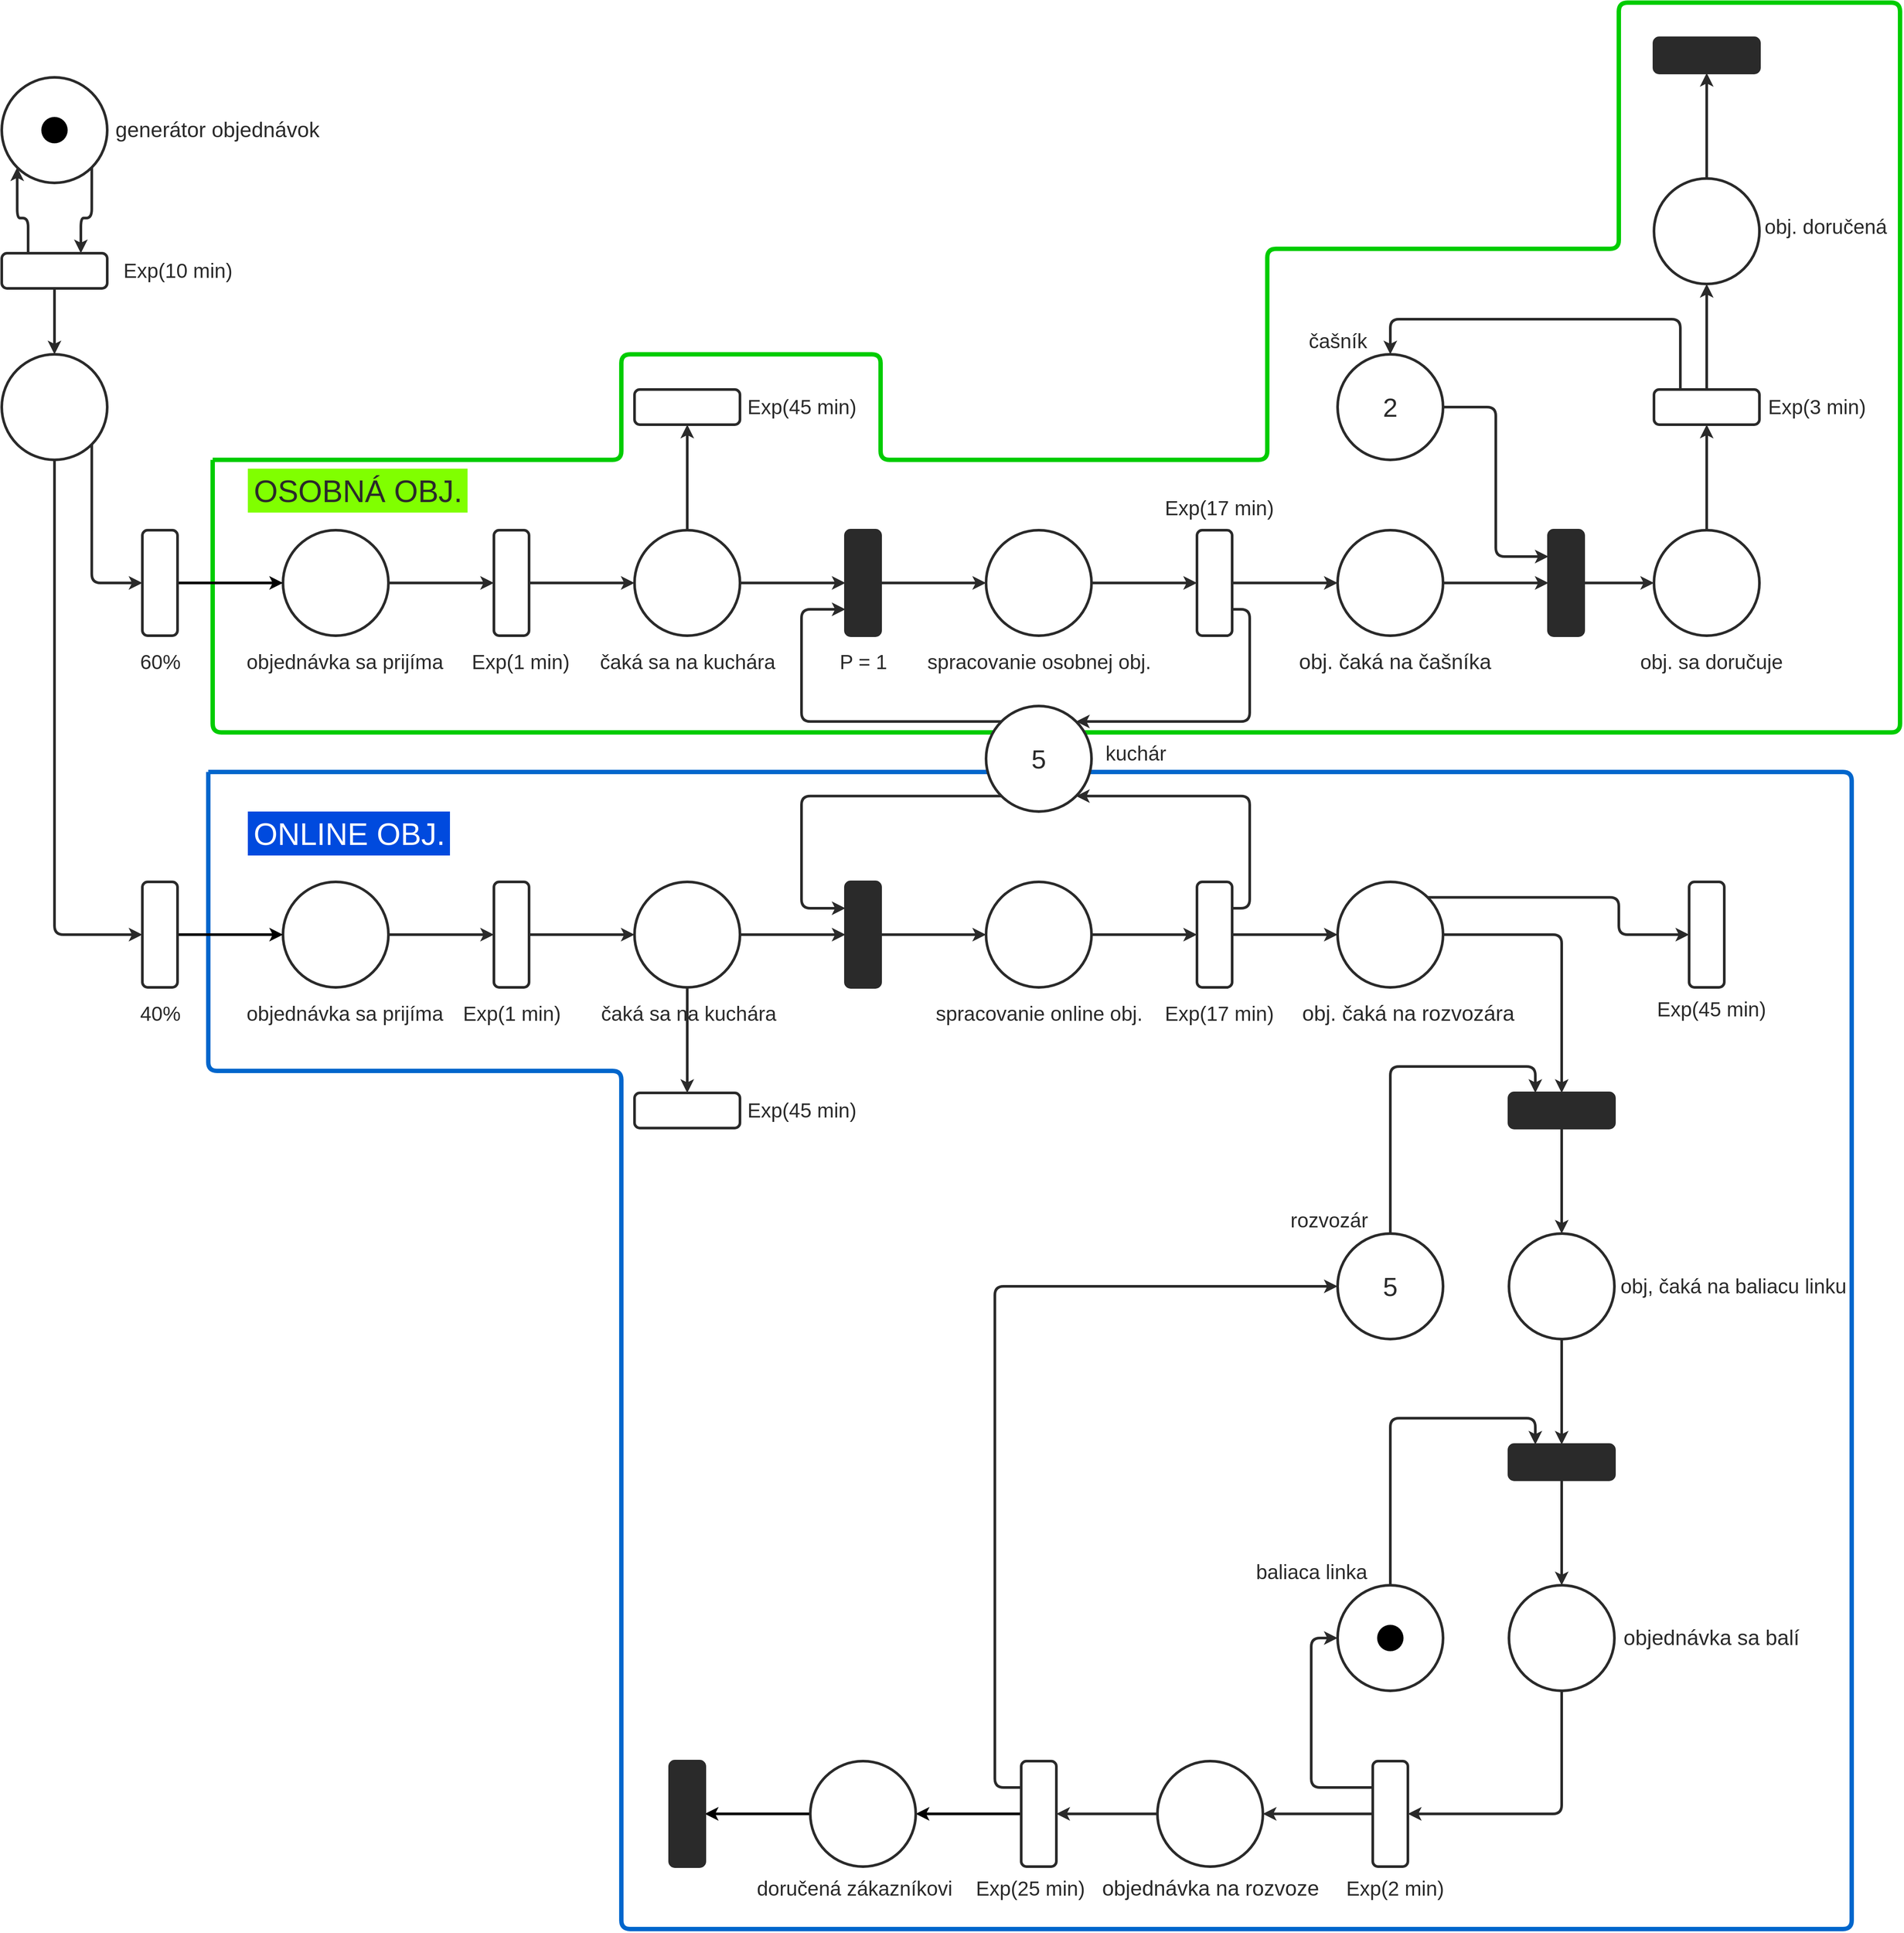 <mxfile>
    <diagram id="is8ErGrhwBEIRt3GKiYw" name="Page-1">
        <mxGraphModel dx="1971" dy="3294" grid="1" gridSize="10" guides="1" tooltips="1" connect="1" arrows="1" fold="1" page="1" pageScale="1" pageWidth="2336" pageHeight="1654" background="#FFFFFF" math="0" shadow="0">
            <root>
                <mxCell id="0"/>
                <mxCell id="1" parent="0"/>
                <mxCell id="49" value="" style="endArrow=none;html=1;strokeColor=#0066CC;strokeWidth=5;" parent="1" edge="1">
                    <mxGeometry width="50" height="50" relative="1" as="geometry">
                        <mxPoint x="395" y="355" as="sourcePoint"/>
                        <mxPoint x="395" y="355" as="targetPoint"/>
                        <Array as="points">
                            <mxPoint x="2265" y="355"/>
                            <mxPoint x="2265" y="1671"/>
                            <mxPoint x="865" y="1671"/>
                            <mxPoint x="865" y="695"/>
                            <mxPoint x="395" y="695"/>
                        </Array>
                    </mxGeometry>
                </mxCell>
                <mxCell id="51" value="" style="endArrow=none;html=1;strokeColor=#00CC00;strokeWidth=5;" parent="1" edge="1">
                    <mxGeometry width="50" height="50" relative="1" as="geometry">
                        <mxPoint x="400" as="sourcePoint"/>
                        <mxPoint x="400" as="targetPoint"/>
                        <Array as="points">
                            <mxPoint x="865"/>
                            <mxPoint x="865" y="-120"/>
                            <mxPoint x="1160" y="-120"/>
                            <mxPoint x="1160"/>
                            <mxPoint x="1600"/>
                            <mxPoint x="1600" y="-240"/>
                            <mxPoint x="2000" y="-240"/>
                            <mxPoint x="2000" y="-520"/>
                            <mxPoint x="2320" y="-520"/>
                            <mxPoint x="2320" y="310"/>
                            <mxPoint x="400" y="310"/>
                        </Array>
                    </mxGeometry>
                </mxCell>
                <mxCell id="hj5JhKyr4QM8qV0HhzXi-8" value="" style="edgeStyle=orthogonalEdgeStyle;rounded=1;orthogonalLoop=1;jettySize=auto;exitX=1;exitY=0.5;exitDx=0;exitDy=0;entryX=0;entryY=0.5;entryDx=0;entryDy=0;labelBackgroundColor=none;fontColor=#2A2A2A;strokeColor=#2A2A2A;strokeWidth=3;html=1;" parent="1" source="hj5JhKyr4QM8qV0HhzXi-2" target="hj5JhKyr4QM8qV0HhzXi-5" edge="1">
                    <mxGeometry relative="1" as="geometry"/>
                </mxCell>
                <mxCell id="hj5JhKyr4QM8qV0HhzXi-2" value="" style="ellipse;aspect=fixed;rounded=1;labelBackgroundColor=none;fontColor=#2A2A2A;strokeColor=#2A2A2A;strokeWidth=3;whiteSpace=wrap;html=1;fillColor=none;perimeterSpacing=0;shadow=0;sketch=0;" parent="1" vertex="1">
                    <mxGeometry x="480" y="80" width="120" height="120" as="geometry"/>
                </mxCell>
                <mxCell id="60" style="edgeStyle=none;html=1;entryX=0;entryY=0.5;entryDx=0;entryDy=0;strokeColor=#000000;strokeWidth=3;" parent="1" source="hj5JhKyr4QM8qV0HhzXi-3" target="hj5JhKyr4QM8qV0HhzXi-2" edge="1">
                    <mxGeometry relative="1" as="geometry"/>
                </mxCell>
                <mxCell id="hj5JhKyr4QM8qV0HhzXi-3" value="" style="rounded=1;labelBackgroundColor=none;fontColor=#2A2A2A;strokeColor=#2A2A2A;strokeWidth=3;whiteSpace=wrap;html=1;fillColor=none;perimeterSpacing=0;shadow=0;sketch=0;rotation=0;" parent="1" vertex="1">
                    <mxGeometry x="320" y="80" width="40" height="120" as="geometry"/>
                </mxCell>
                <mxCell id="hj5JhKyr4QM8qV0HhzXi-13" value="" style="edgeStyle=orthogonalEdgeStyle;rounded=1;orthogonalLoop=1;jettySize=auto;exitX=1;exitY=0.5;exitDx=0;exitDy=0;entryX=0;entryY=0.5;entryDx=0;entryDy=0;labelBackgroundColor=none;fontColor=#2A2A2A;strokeColor=#2A2A2A;strokeWidth=3;html=1;" parent="1" source="hj5JhKyr4QM8qV0HhzXi-4" target="hj5JhKyr4QM8qV0HhzXi-6" edge="1">
                    <mxGeometry relative="1" as="geometry"/>
                </mxCell>
                <mxCell id="90" style="edgeStyle=orthogonalEdgeStyle;rounded=1;html=1;exitX=0.5;exitY=0;exitDx=0;exitDy=0;entryX=1;entryY=0.5;entryDx=0;entryDy=0;strokeColor=#2A2A2A;strokeWidth=3;" parent="1" source="hj5JhKyr4QM8qV0HhzXi-4" target="84" edge="1">
                    <mxGeometry relative="1" as="geometry"/>
                </mxCell>
                <mxCell id="hj5JhKyr4QM8qV0HhzXi-4" value="" style="ellipse;aspect=fixed;rounded=1;labelBackgroundColor=none;fontColor=#2A2A2A;strokeColor=#2A2A2A;strokeWidth=3;whiteSpace=wrap;html=1;fillColor=none;perimeterSpacing=0;shadow=0;sketch=0;" parent="1" vertex="1">
                    <mxGeometry x="880" y="80" width="120" height="120" as="geometry"/>
                </mxCell>
                <mxCell id="hj5JhKyr4QM8qV0HhzXi-12" value="" style="edgeStyle=orthogonalEdgeStyle;rounded=1;orthogonalLoop=1;jettySize=auto;exitX=1;exitY=0.5;exitDx=0;exitDy=0;entryX=0;entryY=0.5;entryDx=0;entryDy=0;labelBackgroundColor=none;fontColor=#2A2A2A;strokeColor=#2A2A2A;strokeWidth=3;html=1;" parent="1" source="hj5JhKyr4QM8qV0HhzXi-5" target="hj5JhKyr4QM8qV0HhzXi-4" edge="1">
                    <mxGeometry relative="1" as="geometry"/>
                </mxCell>
                <mxCell id="hj5JhKyr4QM8qV0HhzXi-5" value="" style="rounded=1;labelBackgroundColor=none;fontColor=#2A2A2A;strokeColor=#2A2A2A;strokeWidth=3;whiteSpace=wrap;html=1;fillColor=none;perimeterSpacing=0;shadow=0;sketch=0;" parent="1" vertex="1">
                    <mxGeometry x="720" y="80" width="40" height="120" as="geometry"/>
                </mxCell>
                <mxCell id="hj5JhKyr4QM8qV0HhzXi-19" value="" style="edgeStyle=orthogonalEdgeStyle;rounded=1;orthogonalLoop=1;jettySize=auto;exitX=1;exitY=0.5;exitDx=0;exitDy=0;entryX=0;entryY=0.5;entryDx=0;entryDy=0;labelBackgroundColor=none;fontColor=#2A2A2A;strokeColor=#2A2A2A;strokeWidth=3;html=1;" parent="1" source="hj5JhKyr4QM8qV0HhzXi-6" target="hj5JhKyr4QM8qV0HhzXi-18" edge="1">
                    <mxGeometry relative="1" as="geometry"/>
                </mxCell>
                <mxCell id="hj5JhKyr4QM8qV0HhzXi-15" value="" style="edgeStyle=orthogonalEdgeStyle;rounded=1;orthogonalLoop=1;jettySize=auto;exitX=1;exitY=0.5;exitDx=0;exitDy=0;entryX=0;entryY=0.5;entryDx=0;entryDy=0;labelBackgroundColor=none;fontColor=#2A2A2A;strokeColor=#2A2A2A;strokeWidth=3;html=1;" parent="1" source="hj5JhKyr4QM8qV0HhzXi-7" target="hj5JhKyr4QM8qV0HhzXi-14" edge="1">
                    <mxGeometry relative="1" as="geometry"/>
                </mxCell>
                <mxCell id="hj5JhKyr4QM8qV0HhzXi-7" value="" style="rounded=1;labelBackgroundColor=none;fontColor=#2A2A2A;strokeColor=#2A2A2A;strokeWidth=3;whiteSpace=wrap;html=1;fillColor=none;perimeterSpacing=0;shadow=0;sketch=0;" parent="1" vertex="1">
                    <mxGeometry x="720" y="480" width="40" height="120" as="geometry"/>
                </mxCell>
                <mxCell id="hj5JhKyr4QM8qV0HhzXi-17" value="" style="edgeStyle=orthogonalEdgeStyle;rounded=1;orthogonalLoop=1;jettySize=auto;exitX=1;exitY=0.5;exitDx=0;exitDy=0;entryX=0;entryY=0.5;entryDx=0;entryDy=0;labelBackgroundColor=none;fontColor=#2A2A2A;strokeColor=#2A2A2A;strokeWidth=3;html=1;" parent="1" source="hj5JhKyr4QM8qV0HhzXi-14" target="hj5JhKyr4QM8qV0HhzXi-16" edge="1">
                    <mxGeometry relative="1" as="geometry"/>
                </mxCell>
                <mxCell id="94" style="edgeStyle=orthogonalEdgeStyle;rounded=1;html=1;exitX=0.5;exitY=1;exitDx=0;exitDy=0;entryX=0;entryY=0.5;entryDx=0;entryDy=0;strokeColor=#2A2A2A;strokeWidth=3;" parent="1" source="hj5JhKyr4QM8qV0HhzXi-14" target="92" edge="1">
                    <mxGeometry relative="1" as="geometry"/>
                </mxCell>
                <mxCell id="hj5JhKyr4QM8qV0HhzXi-14" value="" style="ellipse;aspect=fixed;rounded=1;labelBackgroundColor=none;fontColor=#2A2A2A;strokeColor=#2A2A2A;strokeWidth=3;whiteSpace=wrap;html=1;fillColor=none;perimeterSpacing=0;shadow=0;sketch=0;" parent="1" vertex="1">
                    <mxGeometry x="880" y="480" width="120" height="120" as="geometry"/>
                </mxCell>
                <mxCell id="hj5JhKyr4QM8qV0HhzXi-33" value="" style="edgeStyle=orthogonalEdgeStyle;rounded=1;orthogonalLoop=1;jettySize=auto;exitX=1;exitY=0.5;exitDx=0;exitDy=0;entryX=0;entryY=0.5;entryDx=0;entryDy=0;labelBackgroundColor=none;fontColor=#2A2A2A;strokeColor=#2A2A2A;strokeWidth=3;html=1;" parent="1" source="hj5JhKyr4QM8qV0HhzXi-16" target="hj5JhKyr4QM8qV0HhzXi-31" edge="1">
                    <mxGeometry relative="1" as="geometry"/>
                </mxCell>
                <mxCell id="hj5JhKyr4QM8qV0HhzXi-21" value="" style="edgeStyle=orthogonalEdgeStyle;rounded=1;orthogonalLoop=1;jettySize=auto;exitX=1;exitY=0.5;exitDx=0;exitDy=0;entryX=0;entryY=0.5;entryDx=0;entryDy=0;labelBackgroundColor=none;fontColor=#2A2A2A;strokeColor=#2A2A2A;strokeWidth=3;html=1;" parent="1" source="hj5JhKyr4QM8qV0HhzXi-18" target="hj5JhKyr4QM8qV0HhzXi-20" edge="1">
                    <mxGeometry relative="1" as="geometry"/>
                </mxCell>
                <mxCell id="hj5JhKyr4QM8qV0HhzXi-18" value="" style="ellipse;aspect=fixed;rounded=1;labelBackgroundColor=none;fontColor=#2A2A2A;strokeColor=#2A2A2A;strokeWidth=3;whiteSpace=wrap;html=1;fillColor=none;perimeterSpacing=0;shadow=0;sketch=0;" parent="1" vertex="1">
                    <mxGeometry x="1280" y="80" width="120" height="120" as="geometry"/>
                </mxCell>
                <mxCell id="hj5JhKyr4QM8qV0HhzXi-24" value="" style="edgeStyle=orthogonalEdgeStyle;rounded=1;orthogonalLoop=1;jettySize=auto;exitX=1;exitY=0.5;exitDx=0;exitDy=0;entryX=0;entryY=0.5;entryDx=0;entryDy=0;labelBackgroundColor=none;fontColor=#2A2A2A;strokeColor=#2A2A2A;strokeWidth=3;html=1;" parent="1" source="hj5JhKyr4QM8qV0HhzXi-20" target="hj5JhKyr4QM8qV0HhzXi-22" edge="1">
                    <mxGeometry relative="1" as="geometry"/>
                </mxCell>
                <mxCell id="hj5JhKyr4QM8qV0HhzXi-29" value="" style="edgeStyle=orthogonalEdgeStyle;rounded=1;orthogonalLoop=1;jettySize=auto;exitX=1;exitY=0.75;exitDx=0;exitDy=0;entryX=1;entryY=0;entryDx=0;entryDy=0;labelBackgroundColor=none;fontColor=#2A2A2A;strokeColor=#2A2A2A;strokeWidth=3;html=1;" parent="1" source="hj5JhKyr4QM8qV0HhzXi-20" target="hj5JhKyr4QM8qV0HhzXi-27" edge="1">
                    <mxGeometry relative="1" as="geometry">
                        <mxPoint x="1530" y="330" as="targetPoint"/>
                        <Array as="points">
                            <mxPoint x="1580" y="170"/>
                            <mxPoint x="1580" y="298"/>
                        </Array>
                    </mxGeometry>
                </mxCell>
                <mxCell id="hj5JhKyr4QM8qV0HhzXi-20" value="" style="rounded=1;labelBackgroundColor=none;fontColor=#2A2A2A;strokeColor=#2A2A2A;strokeWidth=3;whiteSpace=wrap;html=1;fillColor=none;perimeterSpacing=0;shadow=0;sketch=0;" parent="1" vertex="1">
                    <mxGeometry x="1520" y="80" width="40" height="120" as="geometry"/>
                </mxCell>
                <mxCell id="hj5JhKyr4QM8qV0HhzXi-25" value="" style="edgeStyle=orthogonalEdgeStyle;rounded=1;orthogonalLoop=1;jettySize=auto;exitX=1;exitY=0.5;exitDx=0;exitDy=0;entryX=0;entryY=0.5;entryDx=0;entryDy=0;labelBackgroundColor=none;fontColor=#2A2A2A;strokeColor=#2A2A2A;strokeWidth=3;html=1;" parent="1" source="hj5JhKyr4QM8qV0HhzXi-22" target="hj5JhKyr4QM8qV0HhzXi-23" edge="1">
                    <mxGeometry relative="1" as="geometry"/>
                </mxCell>
                <mxCell id="hj5JhKyr4QM8qV0HhzXi-22" value="" style="ellipse;aspect=fixed;rounded=1;labelBackgroundColor=none;fontColor=#2A2A2A;strokeColor=#2A2A2A;strokeWidth=3;whiteSpace=wrap;html=1;fillColor=none;perimeterSpacing=0;shadow=0;sketch=0;" parent="1" vertex="1">
                    <mxGeometry x="1680" y="80" width="120" height="120" as="geometry"/>
                </mxCell>
                <mxCell id="109" style="edgeStyle=orthogonalEdgeStyle;html=1;exitX=1;exitY=0.5;exitDx=0;exitDy=0;entryX=0;entryY=0.5;entryDx=0;entryDy=0;strokeColor=#2A2A2A;strokeWidth=3;" edge="1" parent="1" source="hj5JhKyr4QM8qV0HhzXi-23" target="108">
                    <mxGeometry relative="1" as="geometry"/>
                </mxCell>
                <mxCell id="hj5JhKyr4QM8qV0HhzXi-23" value="" style="rounded=1;labelBackgroundColor=none;fontColor=#2A2A2A;strokeColor=#2A2A2A;strokeWidth=3;whiteSpace=wrap;html=1;fillColor=#2A2A2A;perimeterSpacing=0;shadow=0;sketch=0;" parent="1" vertex="1">
                    <mxGeometry x="1920" y="80" width="40" height="120" as="geometry"/>
                </mxCell>
                <mxCell id="hj5JhKyr4QM8qV0HhzXi-28" value="" style="edgeStyle=orthogonalEdgeStyle;rounded=1;orthogonalLoop=1;jettySize=auto;exitX=0;exitY=0;exitDx=0;exitDy=0;entryX=0;entryY=0.75;entryDx=0;entryDy=0;labelBackgroundColor=none;fontColor=#2A2A2A;strokeWidth=3;html=1;strokeColor=#2A2A2A;" parent="1" source="hj5JhKyr4QM8qV0HhzXi-27" target="hj5JhKyr4QM8qV0HhzXi-6" edge="1">
                    <mxGeometry relative="1" as="geometry">
                        <Array as="points">
                            <mxPoint x="1070" y="298"/>
                            <mxPoint x="1070" y="170"/>
                        </Array>
                    </mxGeometry>
                </mxCell>
                <mxCell id="hj5JhKyr4QM8qV0HhzXi-35" value="" style="edgeStyle=orthogonalEdgeStyle;rounded=1;orthogonalLoop=1;jettySize=auto;exitX=0;exitY=1;exitDx=0;exitDy=0;entryX=0;entryY=0.25;entryDx=0;entryDy=0;labelBackgroundColor=none;fontColor=#2A2A2A;strokeColor=#2A2A2A;strokeWidth=3;html=1;" parent="1" source="hj5JhKyr4QM8qV0HhzXi-27" target="hj5JhKyr4QM8qV0HhzXi-16" edge="1">
                    <mxGeometry relative="1" as="geometry">
                        <Array as="points">
                            <mxPoint x="1070" y="382"/>
                            <mxPoint x="1070" y="510"/>
                        </Array>
                    </mxGeometry>
                </mxCell>
                <mxCell id="hj5JhKyr4QM8qV0HhzXi-27" value="5" style="ellipse;aspect=fixed;rounded=1;labelBackgroundColor=none;fontColor=#2A2A2A;strokeColor=#2A2A2A;strokeWidth=3;whiteSpace=wrap;html=1;fillColor=#FFFFFF;perimeterSpacing=0;shadow=0;sketch=0;fontSize=30;" parent="1" vertex="1">
                    <mxGeometry x="1280" y="280" width="120" height="120" as="geometry"/>
                </mxCell>
                <mxCell id="hj5JhKyr4QM8qV0HhzXi-30" value="" style="edgeStyle=orthogonalEdgeStyle;rounded=1;orthogonalLoop=1;jettySize=auto;exitX=1;exitY=0.5;exitDx=0;exitDy=0;entryX=0;entryY=0.5;entryDx=0;entryDy=0;labelBackgroundColor=none;fontColor=#2A2A2A;strokeColor=#2A2A2A;strokeWidth=3;html=1;" parent="1" source="hj5JhKyr4QM8qV0HhzXi-31" target="hj5JhKyr4QM8qV0HhzXi-32" edge="1">
                    <mxGeometry relative="1" as="geometry"/>
                </mxCell>
                <mxCell id="hj5JhKyr4QM8qV0HhzXi-31" value="" style="ellipse;aspect=fixed;rounded=1;labelBackgroundColor=none;fontColor=#2A2A2A;strokeColor=#2A2A2A;strokeWidth=3;whiteSpace=wrap;html=1;fillColor=none;perimeterSpacing=0;shadow=0;sketch=0;" parent="1" vertex="1">
                    <mxGeometry x="1280" y="480" width="120" height="120" as="geometry"/>
                </mxCell>
                <mxCell id="hj5JhKyr4QM8qV0HhzXi-38" value="" style="edgeStyle=orthogonalEdgeStyle;rounded=1;orthogonalLoop=1;jettySize=auto;exitX=1;exitY=0.25;exitDx=0;exitDy=0;entryX=1;entryY=1;entryDx=0;entryDy=0;labelBackgroundColor=none;fontColor=#2A2A2A;strokeColor=#2A2A2A;strokeWidth=3;html=1;" parent="1" source="hj5JhKyr4QM8qV0HhzXi-32" target="hj5JhKyr4QM8qV0HhzXi-27" edge="1">
                    <mxGeometry relative="1" as="geometry">
                        <Array as="points">
                            <mxPoint x="1580" y="510"/>
                            <mxPoint x="1580" y="382"/>
                        </Array>
                    </mxGeometry>
                </mxCell>
                <mxCell id="hj5JhKyr4QM8qV0HhzXi-44" value="" style="edgeStyle=orthogonalEdgeStyle;rounded=1;orthogonalLoop=1;jettySize=auto;exitX=1;exitY=0.5;exitDx=0;exitDy=0;entryX=0;entryY=0.5;entryDx=0;entryDy=0;fontSize=32;labelBackgroundColor=none;fontColor=#2A2A2A;strokeColor=#2A2A2A;strokeWidth=3;html=1;" parent="1" source="hj5JhKyr4QM8qV0HhzXi-32" target="hj5JhKyr4QM8qV0HhzXi-42" edge="1">
                    <mxGeometry relative="1" as="geometry"/>
                </mxCell>
                <mxCell id="hj5JhKyr4QM8qV0HhzXi-32" value="" style="rounded=1;labelBackgroundColor=none;fontColor=#2A2A2A;strokeColor=#2A2A2A;strokeWidth=3;whiteSpace=wrap;html=1;fillColor=none;perimeterSpacing=0;shadow=0;sketch=0;" parent="1" vertex="1">
                    <mxGeometry x="1520" y="480" width="40" height="120" as="geometry"/>
                </mxCell>
                <mxCell id="hj5JhKyr4QM8qV0HhzXi-41" value="" style="edgeStyle=orthogonalEdgeStyle;rounded=1;orthogonalLoop=1;jettySize=auto;exitX=1;exitY=0.5;exitDx=0;exitDy=0;entryX=0;entryY=0.5;entryDx=0;entryDy=0;labelBackgroundColor=none;fontColor=#2A2A2A;strokeColor=#2A2A2A;strokeWidth=3;html=1;" parent="1" source="hj5JhKyr4QM8qV0HhzXi-42" target="hj5JhKyr4QM8qV0HhzXi-43" edge="1">
                    <mxGeometry relative="1" as="geometry"/>
                </mxCell>
                <mxCell id="102" style="edgeStyle=orthogonalEdgeStyle;html=1;exitX=1;exitY=0;exitDx=0;exitDy=0;fontSize=23;strokeColor=#2A2A2A;strokeWidth=3;entryX=0;entryY=0.5;entryDx=0;entryDy=0;" parent="1" source="hj5JhKyr4QM8qV0HhzXi-42" target="98" edge="1">
                    <mxGeometry relative="1" as="geometry">
                        <mxPoint x="2010" y="498" as="targetPoint"/>
                        <Array as="points">
                            <mxPoint x="2000" y="498"/>
                            <mxPoint x="2000" y="540"/>
                        </Array>
                    </mxGeometry>
                </mxCell>
                <mxCell id="hj5JhKyr4QM8qV0HhzXi-42" value="" style="ellipse;aspect=fixed;rounded=1;labelBackgroundColor=none;fontColor=#2A2A2A;strokeColor=#2A2A2A;strokeWidth=3;whiteSpace=wrap;html=1;fillColor=none;perimeterSpacing=0;shadow=0;sketch=0;" parent="1" vertex="1">
                    <mxGeometry x="1680" y="480" width="120" height="120" as="geometry"/>
                </mxCell>
                <mxCell id="hj5JhKyr4QM8qV0HhzXi-62" value="" style="edgeStyle=orthogonalEdgeStyle;rounded=1;orthogonalLoop=1;jettySize=auto;exitX=1;exitY=0.5;exitDx=0;exitDy=0;entryX=0;entryY=0.5;entryDx=0;entryDy=0;fontSize=32;labelBackgroundColor=none;fontColor=#2A2A2A;strokeColor=#2A2A2A;strokeWidth=3;html=1;" parent="1" source="hj5JhKyr4QM8qV0HhzXi-43" target="hj5JhKyr4QM8qV0HhzXi-50" edge="1">
                    <mxGeometry relative="1" as="geometry"/>
                </mxCell>
                <mxCell id="hj5JhKyr4QM8qV0HhzXi-43" value="" style="rounded=1;direction=south;labelBackgroundColor=none;fontColor=#2A2A2A;strokeColor=#2A2A2A;strokeWidth=3;whiteSpace=wrap;html=1;fillColor=#2A2A2A;perimeterSpacing=0;shadow=0;sketch=0;" parent="1" vertex="1">
                    <mxGeometry x="1875" y="720" width="120" height="40" as="geometry"/>
                </mxCell>
                <mxCell id="19" style="edgeStyle=orthogonalEdgeStyle;rounded=1;jumpStyle=none;html=1;exitX=0.5;exitY=0;exitDx=0;exitDy=0;entryX=0;entryY=0.75;entryDx=0;entryDy=0;labelBackgroundColor=none;fontSize=30;fontColor=#2A2A2A;strokeColor=#2A2A2A;strokeWidth=3;" parent="1" source="hj5JhKyr4QM8qV0HhzXi-45" target="14" edge="1">
                    <mxGeometry relative="1" as="geometry">
                        <Array as="points">
                            <mxPoint x="1740" y="1090"/>
                            <mxPoint x="1905" y="1090"/>
                        </Array>
                    </mxGeometry>
                </mxCell>
                <mxCell id="hj5JhKyr4QM8qV0HhzXi-45" value="" style="ellipse;aspect=fixed;rounded=1;labelBackgroundColor=none;fontColor=#2A2A2A;strokeColor=#2A2A2A;strokeWidth=3;whiteSpace=wrap;html=1;fillColor=none;perimeterSpacing=0;shadow=0;sketch=0;" parent="1" vertex="1">
                    <mxGeometry x="1680" y="1280" width="120" height="120" as="geometry"/>
                </mxCell>
                <mxCell id="15" style="edgeStyle=orthogonalEdgeStyle;rounded=1;jumpStyle=none;html=1;exitX=1;exitY=0.5;exitDx=0;exitDy=0;entryX=0;entryY=0.5;entryDx=0;entryDy=0;labelBackgroundColor=none;fontSize=30;fontColor=#2A2A2A;strokeColor=#2A2A2A;strokeWidth=3;" parent="1" source="hj5JhKyr4QM8qV0HhzXi-50" target="14" edge="1">
                    <mxGeometry relative="1" as="geometry"/>
                </mxCell>
                <mxCell id="hj5JhKyr4QM8qV0HhzXi-50" value="" style="ellipse;aspect=fixed;direction=south;rounded=1;labelBackgroundColor=none;fontColor=#2A2A2A;strokeColor=#2A2A2A;strokeWidth=3;whiteSpace=wrap;html=1;fillColor=none;perimeterSpacing=0;shadow=0;sketch=0;" parent="1" vertex="1">
                    <mxGeometry x="1875" y="880" width="120" height="120" as="geometry"/>
                </mxCell>
                <mxCell id="28" style="edgeStyle=orthogonalEdgeStyle;rounded=1;jumpStyle=none;html=1;exitX=1;exitY=0.5;exitDx=0;exitDy=0;entryX=0.5;entryY=0;entryDx=0;entryDy=0;labelBackgroundColor=none;fontSize=30;fontColor=#2A2A2A;strokeColor=#2A2A2A;strokeWidth=3;" parent="1" source="hj5JhKyr4QM8qV0HhzXi-51" target="27" edge="1">
                    <mxGeometry relative="1" as="geometry"/>
                </mxCell>
                <mxCell id="106" style="edgeStyle=orthogonalEdgeStyle;html=1;exitX=1;exitY=0.75;exitDx=0;exitDy=0;entryX=0;entryY=0.5;entryDx=0;entryDy=0;fontSize=30;strokeColor=#2A2A2A;strokeWidth=3;" parent="1" source="hj5JhKyr4QM8qV0HhzXi-51" target="hj5JhKyr4QM8qV0HhzXi-45" edge="1">
                    <mxGeometry relative="1" as="geometry">
                        <Array as="points">
                            <mxPoint x="1650" y="1510"/>
                            <mxPoint x="1650" y="1340"/>
                        </Array>
                    </mxGeometry>
                </mxCell>
                <mxCell id="hj5JhKyr4QM8qV0HhzXi-51" value="" style="rounded=1;direction=west;labelBackgroundColor=none;fontColor=#2A2A2A;strokeColor=#2A2A2A;strokeWidth=3;whiteSpace=wrap;html=1;fillColor=none;perimeterSpacing=0;shadow=0;sketch=0;" parent="1" vertex="1">
                    <mxGeometry x="1720" y="1480" width="40" height="120" as="geometry"/>
                </mxCell>
                <mxCell id="hj5JhKyr4QM8qV0HhzXi-68" value="spracovanie osobnej obj." style="text;align=center;verticalAlign=middle;resizable=0;points=[];autosize=1;strokeColor=none;fillColor=none;fontSize=23;fontColor=#2A2A2A;labelBackgroundColor=none;strokeWidth=3;html=1;" parent="1" vertex="1">
                    <mxGeometry x="1205" y="215" width="270" height="30" as="geometry"/>
                </mxCell>
                <mxCell id="hj5JhKyr4QM8qV0HhzXi-69" value="spracovanie online obj." style="text;align=center;verticalAlign=middle;resizable=0;points=[];autosize=1;strokeColor=none;fillColor=none;fontSize=23;labelBackgroundColor=none;fontColor=#2A2A2A;strokeWidth=3;html=1;" parent="1" vertex="1">
                    <mxGeometry x="1215" y="615" width="250" height="30" as="geometry"/>
                </mxCell>
                <mxCell id="hj5JhKyr4QM8qV0HhzXi-70" value="obj. sa doručuje" style="text;align=center;verticalAlign=middle;resizable=0;points=[];autosize=1;strokeColor=none;fillColor=none;fontSize=23;labelBackgroundColor=none;fontColor=#2A2A2A;strokeWidth=3;html=1;" parent="1" vertex="1">
                    <mxGeometry x="2015" y="215" width="180" height="30" as="geometry"/>
                </mxCell>
                <mxCell id="hj5JhKyr4QM8qV0HhzXi-71" value="&lt;font style=&quot;font-size: 23px&quot;&gt;obj, čaká na baliacu linku&lt;/font&gt;" style="text;align=center;verticalAlign=middle;resizable=0;points=[];autosize=1;strokeColor=none;fillColor=none;fontSize=23;labelBackgroundColor=none;fontColor=#2A2A2A;strokeWidth=3;html=1;" parent="1" vertex="1">
                    <mxGeometry x="1995" y="925" width="270" height="30" as="geometry"/>
                </mxCell>
                <mxCell id="hj5JhKyr4QM8qV0HhzXi-72" value="obj. čaká na rozvozára" style="text;align=center;verticalAlign=middle;resizable=0;points=[];autosize=1;strokeColor=none;fillColor=none;fontSize=24;labelBackgroundColor=none;fontColor=#2A2A2A;strokeWidth=3;html=1;" parent="1" vertex="1">
                    <mxGeometry x="1630" y="615" width="260" height="30" as="geometry"/>
                </mxCell>
                <mxCell id="hj5JhKyr4QM8qV0HhzXi-73" value="objednávka sa balí" style="text;align=center;verticalAlign=middle;resizable=0;points=[];autosize=1;strokeColor=none;fillColor=none;fontSize=24;labelBackgroundColor=none;fontColor=#2A2A2A;html=1;" parent="1" vertex="1">
                    <mxGeometry x="1995" y="1325" width="220" height="30" as="geometry"/>
                </mxCell>
                <mxCell id="hj5JhKyr4QM8qV0HhzXi-74" value="čaká sa na kuchára" style="text;align=center;verticalAlign=middle;resizable=0;points=[];autosize=1;strokeColor=none;fillColor=none;fontSize=23;labelBackgroundColor=none;fontColor=#2A2A2A;strokeWidth=3;html=1;" parent="1" vertex="1">
                    <mxGeometry x="835" y="215" width="210" height="30" as="geometry"/>
                </mxCell>
                <mxCell id="hj5JhKyr4QM8qV0HhzXi-75" value="čaká sa na kuchára" style="text;fontSize=23;labelBackgroundColor=none;fontColor=#2A2A2A;strokeColor=none;strokeWidth=3;whiteSpace=wrap;html=1;" parent="1" vertex="1">
                    <mxGeometry x="840" y="610" width="220" height="50" as="geometry"/>
                </mxCell>
                <mxCell id="hj5JhKyr4QM8qV0HhzXi-76" value="objednávka sa prijíma" style="text;align=center;verticalAlign=middle;resizable=0;points=[];autosize=1;strokeColor=none;fillColor=none;fontSize=23;labelBackgroundColor=none;fontColor=#2A2A2A;strokeWidth=3;html=1;" parent="1" vertex="1">
                    <mxGeometry x="430" y="215" width="240" height="30" as="geometry"/>
                </mxCell>
                <mxCell id="hj5JhKyr4QM8qV0HhzXi-78" value="kuchár" style="text;align=center;verticalAlign=bottom;resizable=0;points=[];autosize=1;strokeColor=none;fillColor=none;fontSize=23;labelBackgroundColor=none;fontColor=#2A2A2A;strokeWidth=3;html=1;labelPosition=center;verticalLabelPosition=middle;spacingTop=0;" parent="1" vertex="1">
                    <mxGeometry x="1410" y="321" width="80" height="30" as="geometry"/>
                </mxCell>
                <mxCell id="hj5JhKyr4QM8qV0HhzXi-79" value="rozvozár" style="text;align=center;verticalAlign=middle;resizable=0;points=[];autosize=1;strokeColor=none;fillColor=none;fontSize=23;labelBackgroundColor=none;fontColor=#2A2A2A;strokeWidth=3;html=1;" parent="1" vertex="1">
                    <mxGeometry x="1620" y="850" width="100" height="30" as="geometry"/>
                </mxCell>
                <mxCell id="4" value="Exp(17 min)" style="text;align=center;verticalAlign=middle;resizable=0;points=[];autosize=1;strokeColor=none;fillColor=none;fontSize=23;fontColor=#2A2A2A;labelBackgroundColor=none;strokeWidth=3;html=1;" parent="1" vertex="1">
                    <mxGeometry x="1475" y="40" width="140" height="30" as="geometry"/>
                </mxCell>
                <mxCell id="5" value="Exp(3 min)" style="text;align=center;verticalAlign=middle;resizable=0;points=[];autosize=1;strokeColor=none;fillColor=none;fontSize=23;fontColor=#2A2A2A;labelBackgroundColor=none;strokeWidth=3;html=1;" parent="1" vertex="1">
                    <mxGeometry x="2160" y="-75" width="130" height="30" as="geometry"/>
                </mxCell>
                <mxCell id="7" value="Exp(17 min)" style="text;align=center;verticalAlign=middle;resizable=0;points=[];autosize=1;strokeColor=none;fillColor=none;fontSize=23;fontColor=#2A2A2A;labelBackgroundColor=none;strokeWidth=3;html=1;" parent="1" vertex="1">
                    <mxGeometry x="1475" y="615" width="140" height="30" as="geometry"/>
                </mxCell>
                <mxCell id="9" value="Exp(2 min)" style="text;align=center;verticalAlign=middle;resizable=0;points=[];autosize=1;strokeColor=none;fillColor=none;fontSize=23;fontColor=#2A2A2A;labelBackgroundColor=none;strokeWidth=3;html=1;" parent="1" vertex="1">
                    <mxGeometry x="1680" y="1610" width="130" height="30" as="geometry"/>
                </mxCell>
                <mxCell id="13" style="edgeStyle=orthogonalEdgeStyle;html=1;exitX=0.5;exitY=0;exitDx=0;exitDy=0;entryX=0;entryY=0.75;entryDx=0;entryDy=0;labelBackgroundColor=none;fontSize=30;fontColor=#2A2A2A;strokeColor=#2A2A2A;strokeWidth=3;rounded=1;jumpStyle=none;" parent="1" source="10" target="hj5JhKyr4QM8qV0HhzXi-43" edge="1">
                    <mxGeometry relative="1" as="geometry">
                        <Array as="points">
                            <mxPoint x="1740" y="690"/>
                            <mxPoint x="1905" y="690"/>
                        </Array>
                    </mxGeometry>
                </mxCell>
                <mxCell id="10" value="&lt;font style=&quot;font-size: 30px&quot;&gt;5&lt;/font&gt;" style="ellipse;aspect=fixed;rounded=1;labelBackgroundColor=none;fontColor=#2A2A2A;strokeColor=#2A2A2A;strokeWidth=3;whiteSpace=wrap;html=1;fillColor=none;perimeterSpacing=0;shadow=0;sketch=0;" parent="1" vertex="1">
                    <mxGeometry x="1680" y="880" width="120" height="120" as="geometry"/>
                </mxCell>
                <mxCell id="17" style="edgeStyle=orthogonalEdgeStyle;rounded=1;jumpStyle=none;html=1;exitX=1;exitY=0.5;exitDx=0;exitDy=0;entryX=0;entryY=0.5;entryDx=0;entryDy=0;labelBackgroundColor=none;fontSize=30;fontColor=#2A2A2A;strokeColor=#2A2A2A;strokeWidth=3;" parent="1" source="14" target="16" edge="1">
                    <mxGeometry relative="1" as="geometry"/>
                </mxCell>
                <mxCell id="18" style="edgeStyle=orthogonalEdgeStyle;rounded=1;jumpStyle=none;html=1;exitX=1;exitY=0.5;exitDx=0;exitDy=0;entryX=0;entryY=0.5;entryDx=0;entryDy=0;labelBackgroundColor=none;fontSize=30;fontColor=#2A2A2A;strokeColor=#2A2A2A;strokeWidth=3;" parent="1" source="16" target="hj5JhKyr4QM8qV0HhzXi-51" edge="1">
                    <mxGeometry relative="1" as="geometry"/>
                </mxCell>
                <mxCell id="16" value="" style="ellipse;aspect=fixed;direction=south;rounded=1;labelBackgroundColor=none;fontColor=#2A2A2A;strokeColor=#2A2A2A;strokeWidth=3;whiteSpace=wrap;html=1;fillColor=none;perimeterSpacing=0;shadow=0;sketch=0;" parent="1" vertex="1">
                    <mxGeometry x="1875" y="1280" width="120" height="120" as="geometry"/>
                </mxCell>
                <mxCell id="23" value="baliaca linka" style="text;align=center;verticalAlign=middle;resizable=0;points=[];autosize=1;strokeColor=none;fillColor=none;fontSize=23;labelBackgroundColor=none;fontColor=#2A2A2A;strokeWidth=3;html=1;" parent="1" vertex="1">
                    <mxGeometry x="1580" y="1250" width="140" height="30" as="geometry"/>
                </mxCell>
                <mxCell id="30" style="edgeStyle=orthogonalEdgeStyle;rounded=1;jumpStyle=none;html=1;exitX=0.5;exitY=1;exitDx=0;exitDy=0;entryX=0;entryY=0.5;entryDx=0;entryDy=0;labelBackgroundColor=none;fontSize=30;fontColor=#2A2A2A;strokeColor=#2A2A2A;strokeWidth=3;" parent="1" source="27" target="29" edge="1">
                    <mxGeometry relative="1" as="geometry"/>
                </mxCell>
                <mxCell id="27" value="" style="ellipse;aspect=fixed;direction=south;rounded=1;labelBackgroundColor=none;fontColor=#2A2A2A;strokeColor=#2A2A2A;strokeWidth=3;whiteSpace=wrap;html=1;fillColor=none;perimeterSpacing=0;shadow=0;sketch=0;" parent="1" vertex="1">
                    <mxGeometry x="1475" y="1480" width="120" height="120" as="geometry"/>
                </mxCell>
                <mxCell id="71" style="edgeStyle=none;html=1;exitX=1;exitY=0.5;exitDx=0;exitDy=0;entryX=1;entryY=0.5;entryDx=0;entryDy=0;strokeColor=#000000;strokeWidth=3;" parent="1" source="29" target="69" edge="1">
                    <mxGeometry relative="1" as="geometry"/>
                </mxCell>
                <mxCell id="107" style="edgeStyle=orthogonalEdgeStyle;html=1;exitX=1;exitY=0.75;exitDx=0;exitDy=0;entryX=0;entryY=0.5;entryDx=0;entryDy=0;fontSize=30;strokeColor=#2A2A2A;strokeWidth=3;" parent="1" source="29" target="10" edge="1">
                    <mxGeometry relative="1" as="geometry">
                        <Array as="points">
                            <mxPoint x="1290" y="1510"/>
                            <mxPoint x="1290" y="940"/>
                        </Array>
                    </mxGeometry>
                </mxCell>
                <mxCell id="29" value="" style="rounded=1;direction=west;labelBackgroundColor=none;fontColor=#2A2A2A;strokeColor=#2A2A2A;strokeWidth=3;whiteSpace=wrap;html=1;fillColor=none;perimeterSpacing=0;shadow=0;sketch=0;" parent="1" vertex="1">
                    <mxGeometry x="1320" y="1480" width="40" height="120" as="geometry"/>
                </mxCell>
                <mxCell id="31" value="objednávka na rozvoze" style="text;align=center;verticalAlign=middle;resizable=0;points=[];autosize=1;strokeColor=none;fillColor=none;fontSize=24;labelBackgroundColor=none;fontColor=#2A2A2A;html=1;" parent="1" vertex="1">
                    <mxGeometry x="1405" y="1610" width="260" height="30" as="geometry"/>
                </mxCell>
                <mxCell id="34" value="Exp(25 min)" style="text;align=center;verticalAlign=middle;resizable=0;points=[];autosize=1;strokeColor=none;fillColor=none;fontSize=23;fontColor=#2A2A2A;labelBackgroundColor=none;strokeWidth=3;html=1;" parent="1" vertex="1">
                    <mxGeometry x="1260" y="1610" width="140" height="30" as="geometry"/>
                </mxCell>
                <mxCell id="41" style="edgeStyle=orthogonalEdgeStyle;jumpStyle=arc;jumpSize=10;html=1;exitX=1;exitY=1;exitDx=0;exitDy=0;entryX=0;entryY=0.25;entryDx=0;entryDy=0;labelBackgroundColor=none;fontSize=30;fontColor=#2A2A2A;strokeColor=#2A2A2A;strokeWidth=3;" parent="1" source="35" target="37" edge="1">
                    <mxGeometry relative="1" as="geometry"/>
                </mxCell>
                <mxCell id="35" value="" style="ellipse;aspect=fixed;rounded=1;labelBackgroundColor=none;fontColor=#2A2A2A;strokeColor=#2A2A2A;strokeWidth=3;whiteSpace=wrap;html=1;fillColor=none;gradientColor=none;" parent="1" vertex="1">
                    <mxGeometry x="160" y="-435" width="120" height="120" as="geometry"/>
                </mxCell>
                <mxCell id="36" value="generátor objednávok" style="text;align=center;verticalAlign=middle;resizable=0;points=[];autosize=1;strokeColor=none;fillColor=none;fontSize=24;fontColor=#2A2A2A;labelBackgroundColor=none;strokeWidth=3;html=1;" parent="1" vertex="1">
                    <mxGeometry x="280" y="-390" width="250" height="30" as="geometry"/>
                </mxCell>
                <mxCell id="42" style="edgeStyle=orthogonalEdgeStyle;jumpStyle=arc;jumpSize=10;html=1;exitX=0;exitY=0.75;exitDx=0;exitDy=0;entryX=0;entryY=1;entryDx=0;entryDy=0;labelBackgroundColor=none;fontSize=30;fontColor=#2A2A2A;strokeColor=#2A2A2A;strokeWidth=3;" parent="1" source="37" target="35" edge="1">
                    <mxGeometry relative="1" as="geometry"/>
                </mxCell>
                <mxCell id="95" style="edgeStyle=orthogonalEdgeStyle;rounded=1;html=1;exitX=1;exitY=0.5;exitDx=0;exitDy=0;entryX=0.5;entryY=0;entryDx=0;entryDy=0;strokeColor=#2A2A2A;strokeWidth=3;" parent="1" source="37" target="75" edge="1">
                    <mxGeometry relative="1" as="geometry"/>
                </mxCell>
                <mxCell id="37" value="" style="rounded=1;labelBackgroundColor=none;fontColor=#2A2A2A;strokeColor=#2A2A2A;strokeWidth=3;whiteSpace=wrap;html=1;fillColor=none;perimeterSpacing=0;shadow=0;sketch=0;rotation=90;" parent="1" vertex="1">
                    <mxGeometry x="200" y="-275" width="40" height="120" as="geometry"/>
                </mxCell>
                <mxCell id="40" style="edgeStyle=orthogonalEdgeStyle;rounded=1;jumpStyle=arc;jumpSize=10;html=1;exitX=1;exitY=0.5;exitDx=0;exitDy=0;entryX=0;entryY=0.5;entryDx=0;entryDy=0;labelBackgroundColor=none;fontSize=30;fontColor=#2A2A2A;strokeColor=#2A2A2A;strokeWidth=3;" parent="1" source="38" target="hj5JhKyr4QM8qV0HhzXi-7" edge="1">
                    <mxGeometry relative="1" as="geometry"/>
                </mxCell>
                <mxCell id="38" value="" style="ellipse;aspect=fixed;rounded=1;labelBackgroundColor=none;fontColor=#2A2A2A;strokeColor=#2A2A2A;strokeWidth=3;whiteSpace=wrap;html=1;fillColor=none;perimeterSpacing=0;shadow=0;sketch=0;" parent="1" vertex="1">
                    <mxGeometry x="480" y="480" width="120" height="120" as="geometry"/>
                </mxCell>
                <mxCell id="44" value="objednávka sa prijíma" style="text;align=center;verticalAlign=middle;resizable=0;points=[];autosize=1;strokeColor=none;fillColor=none;fontSize=23;labelBackgroundColor=none;fontColor=#2A2A2A;strokeWidth=3;html=1;" parent="1" vertex="1">
                    <mxGeometry x="430" y="615" width="240" height="30" as="geometry"/>
                </mxCell>
                <mxCell id="45" value="Exp(1 min)" style="text;align=center;verticalAlign=middle;resizable=0;points=[];autosize=1;strokeColor=none;fillColor=none;fontSize=23;labelBackgroundColor=none;fontColor=#2A2A2A;strokeWidth=3;html=1;" parent="1" vertex="1">
                    <mxGeometry x="685" y="215" width="130" height="30" as="geometry"/>
                </mxCell>
                <mxCell id="46" value="Exp(1 min)" style="text;align=center;verticalAlign=middle;resizable=0;points=[];autosize=1;strokeColor=none;fillColor=none;fontSize=23;labelBackgroundColor=none;fontColor=#2A2A2A;strokeWidth=3;html=1;" parent="1" vertex="1">
                    <mxGeometry x="675" y="615" width="130" height="30" as="geometry"/>
                </mxCell>
                <mxCell id="52" value="&lt;font color=&quot;#2a2a2a&quot; style=&quot;font-size: 35px;&quot;&gt;OSOBNÁ OBJ.&lt;/font&gt;" style="text;html=1;align=center;verticalAlign=middle;resizable=0;points=[];autosize=1;strokeColor=none;fillColor=#80FF00;fontSize=35;fontColor=#ffffff;" parent="1" vertex="1">
                    <mxGeometry x="440" y="10" width="250" height="50" as="geometry"/>
                </mxCell>
                <mxCell id="53" value="ONLINE OBJ." style="text;html=1;align=center;verticalAlign=middle;resizable=0;points=[];autosize=1;strokeColor=none;fillColor=#004ADE;fontSize=35;fontColor=#ffffff;" parent="1" vertex="1">
                    <mxGeometry x="440" y="400" width="230" height="50" as="geometry"/>
                </mxCell>
                <mxCell id="61" style="edgeStyle=none;html=1;entryX=0;entryY=0.5;entryDx=0;entryDy=0;strokeColor=#000000;strokeWidth=3;" parent="1" source="55" target="38" edge="1">
                    <mxGeometry relative="1" as="geometry"/>
                </mxCell>
                <mxCell id="55" value="" style="rounded=1;labelBackgroundColor=none;fontColor=#2A2A2A;strokeColor=#2A2A2A;strokeWidth=3;whiteSpace=wrap;html=1;fillColor=none;perimeterSpacing=0;shadow=0;sketch=0;rotation=0;" parent="1" vertex="1">
                    <mxGeometry x="320" y="480" width="40" height="120" as="geometry"/>
                </mxCell>
                <mxCell id="59" value="Exp(10 min)" style="text;align=center;verticalAlign=middle;resizable=0;points=[];autosize=1;strokeColor=none;fillColor=none;fontSize=23;labelBackgroundColor=none;fontColor=#2A2A2A;strokeWidth=3;html=1;" parent="1" vertex="1">
                    <mxGeometry x="290" y="-230" width="140" height="30" as="geometry"/>
                </mxCell>
                <mxCell id="64" value="60%" style="text;align=center;verticalAlign=middle;resizable=0;points=[];autosize=1;strokeColor=none;fillColor=none;fontSize=23;labelBackgroundColor=none;fontColor=#2A2A2A;strokeWidth=3;html=1;" parent="1" vertex="1">
                    <mxGeometry x="310" y="215" width="60" height="30" as="geometry"/>
                </mxCell>
                <mxCell id="65" value="40%" style="text;align=center;verticalAlign=middle;resizable=0;points=[];autosize=1;strokeColor=none;fillColor=none;fontSize=23;labelBackgroundColor=none;fontColor=#2A2A2A;strokeWidth=3;html=1;" parent="1" vertex="1">
                    <mxGeometry x="310" y="615" width="60" height="30" as="geometry"/>
                </mxCell>
                <mxCell id="66" value="P = 1" style="text;align=center;verticalAlign=middle;resizable=0;points=[];autosize=1;strokeColor=none;fillColor=none;fontSize=23;labelBackgroundColor=none;fontColor=#2A2A2A;strokeWidth=3;html=1;" parent="1" vertex="1">
                    <mxGeometry x="1105" y="215" width="70" height="30" as="geometry"/>
                </mxCell>
                <mxCell id="67" value="" style="shape=ellipse;fillColor=#000000;strokeColor=none;html=1;sketch=0;" parent="1" vertex="1">
                    <mxGeometry x="205" y="-390" width="30" height="30" as="geometry"/>
                </mxCell>
                <mxCell id="68" value="" style="shape=ellipse;fillColor=#000000;strokeColor=none;html=1;sketch=0;" parent="1" vertex="1">
                    <mxGeometry x="1725" y="1325" width="30" height="30" as="geometry"/>
                </mxCell>
                <mxCell id="73" style="edgeStyle=none;html=1;exitX=0;exitY=0.5;exitDx=0;exitDy=0;entryX=0;entryY=0.5;entryDx=0;entryDy=0;strokeColor=#000000;strokeWidth=3;" parent="1" source="69" target="72" edge="1">
                    <mxGeometry relative="1" as="geometry"/>
                </mxCell>
                <mxCell id="69" value="" style="ellipse;aspect=fixed;rounded=1;labelBackgroundColor=none;fontColor=#2A2A2A;strokeColor=#2A2A2A;strokeWidth=3;whiteSpace=wrap;html=1;fillColor=none;perimeterSpacing=0;shadow=0;sketch=0;" parent="1" vertex="1">
                    <mxGeometry x="1080" y="1480" width="120" height="120" as="geometry"/>
                </mxCell>
                <mxCell id="74" value="doručená zákazníkovi" style="text;align=center;verticalAlign=middle;resizable=0;points=[];autosize=1;strokeColor=none;fillColor=none;fontSize=23;labelBackgroundColor=none;fontColor=#2A2A2A;strokeWidth=3;html=1;" parent="1" vertex="1">
                    <mxGeometry x="1010" y="1610" width="240" height="30" as="geometry"/>
                </mxCell>
                <mxCell id="96" style="edgeStyle=orthogonalEdgeStyle;rounded=1;html=1;exitX=1;exitY=1;exitDx=0;exitDy=0;entryX=0;entryY=0.5;entryDx=0;entryDy=0;strokeColor=#2A2A2A;strokeWidth=3;" parent="1" source="75" target="hj5JhKyr4QM8qV0HhzXi-3" edge="1">
                    <mxGeometry relative="1" as="geometry">
                        <Array as="points">
                            <mxPoint x="262" y="140"/>
                        </Array>
                    </mxGeometry>
                </mxCell>
                <mxCell id="97" style="edgeStyle=orthogonalEdgeStyle;rounded=1;html=1;exitX=0.5;exitY=1;exitDx=0;exitDy=0;entryX=0;entryY=0.5;entryDx=0;entryDy=0;strokeColor=#2A2A2A;strokeWidth=3;" parent="1" source="75" target="55" edge="1">
                    <mxGeometry relative="1" as="geometry"/>
                </mxCell>
                <mxCell id="75" value="" style="ellipse;aspect=fixed;rounded=1;labelBackgroundColor=none;fontColor=#2A2A2A;strokeColor=#2A2A2A;strokeWidth=3;whiteSpace=wrap;html=1;fillColor=none;perimeterSpacing=0;shadow=0;sketch=0;" parent="1" vertex="1">
                    <mxGeometry x="160" y="-120" width="120" height="120" as="geometry"/>
                </mxCell>
                <mxCell id="84" value="" style="rounded=1;labelBackgroundColor=none;fontColor=#2A2A2A;strokeColor=#2A2A2A;strokeWidth=3;whiteSpace=wrap;html=1;fillColor=none;perimeterSpacing=0;shadow=0;sketch=0;rotation=90;" parent="1" vertex="1">
                    <mxGeometry x="920" y="-120" width="40" height="120" as="geometry"/>
                </mxCell>
                <mxCell id="89" value="Exp(45 min)" style="text;align=center;verticalAlign=middle;resizable=0;points=[];autosize=1;strokeColor=none;fillColor=none;fontSize=23;labelBackgroundColor=none;fontColor=#2A2A2A;strokeWidth=3;html=1;" parent="1" vertex="1">
                    <mxGeometry x="1000" y="-75" width="140" height="30" as="geometry"/>
                </mxCell>
                <mxCell id="92" value="" style="rounded=1;labelBackgroundColor=none;fontColor=#2A2A2A;strokeColor=#2A2A2A;strokeWidth=3;whiteSpace=wrap;html=1;fillColor=none;perimeterSpacing=0;shadow=0;sketch=0;rotation=90;" parent="1" vertex="1">
                    <mxGeometry x="920" y="680" width="40" height="120" as="geometry"/>
                </mxCell>
                <mxCell id="93" value="Exp(45 min)" style="text;align=center;verticalAlign=middle;resizable=0;points=[];autosize=1;strokeColor=none;fillColor=none;fontSize=23;labelBackgroundColor=none;fontColor=#2A2A2A;strokeWidth=3;html=1;" parent="1" vertex="1">
                    <mxGeometry x="1000" y="725" width="140" height="30" as="geometry"/>
                </mxCell>
                <mxCell id="98" value="" style="rounded=1;labelBackgroundColor=none;fontColor=#2A2A2A;strokeColor=#2A2A2A;strokeWidth=3;whiteSpace=wrap;html=1;fillColor=none;perimeterSpacing=0;shadow=0;sketch=0;rotation=0;" parent="1" vertex="1">
                    <mxGeometry x="2080" y="480" width="40" height="120" as="geometry"/>
                </mxCell>
                <mxCell id="100" value="Exp(45 min)" style="text;align=center;verticalAlign=middle;resizable=0;points=[];autosize=1;strokeColor=none;fillColor=none;fontSize=23;labelBackgroundColor=none;fontColor=#2A2A2A;strokeWidth=3;html=1;" parent="1" vertex="1">
                    <mxGeometry x="2035" y="610" width="140" height="30" as="geometry"/>
                </mxCell>
                <mxCell id="hj5JhKyr4QM8qV0HhzXi-16" value="" style="rounded=1;labelBackgroundColor=none;fontColor=#2A2A2A;strokeColor=#2A2A2A;strokeWidth=3;whiteSpace=wrap;html=1;fillColor=#2A2A2A;perimeterSpacing=0;shadow=0;sketch=0;" parent="1" vertex="1">
                    <mxGeometry x="1120" y="480" width="40" height="120" as="geometry"/>
                </mxCell>
                <mxCell id="14" value="" style="rounded=1;direction=south;labelBackgroundColor=none;fontColor=#2A2A2A;strokeColor=#2A2A2A;strokeWidth=3;whiteSpace=wrap;html=1;fillColor=#2A2A2A;perimeterSpacing=0;shadow=0;sketch=0;" parent="1" vertex="1">
                    <mxGeometry x="1875" y="1120" width="120" height="40" as="geometry"/>
                </mxCell>
                <mxCell id="72" value="" style="rounded=1;direction=west;labelBackgroundColor=none;fontColor=#2A2A2A;strokeColor=#2A2A2A;strokeWidth=3;whiteSpace=wrap;html=1;fillColor=#2A2A2A;perimeterSpacing=0;shadow=0;sketch=0;" parent="1" vertex="1">
                    <mxGeometry x="920" y="1480" width="40" height="120" as="geometry"/>
                </mxCell>
                <mxCell id="hj5JhKyr4QM8qV0HhzXi-6" value="" style="rounded=1;labelBackgroundColor=none;fontColor=#2A2A2A;strokeColor=#2A2A2A;strokeWidth=3;whiteSpace=wrap;html=1;fillColor=#2A2A2A;perimeterSpacing=0;shadow=0;sketch=0;" parent="1" vertex="1">
                    <mxGeometry x="1120" y="80" width="40" height="120" as="geometry"/>
                </mxCell>
                <mxCell id="113" style="edgeStyle=orthogonalEdgeStyle;html=1;exitX=0.5;exitY=0;exitDx=0;exitDy=0;entryX=0;entryY=0.5;entryDx=0;entryDy=0;strokeColor=#2A2A2A;strokeWidth=3;" edge="1" parent="1" source="108" target="112">
                    <mxGeometry relative="1" as="geometry"/>
                </mxCell>
                <mxCell id="108" value="" style="ellipse;aspect=fixed;rounded=1;labelBackgroundColor=none;fontColor=#2A2A2A;strokeColor=#2A2A2A;strokeWidth=3;whiteSpace=wrap;html=1;fillColor=none;perimeterSpacing=0;shadow=0;sketch=0;" vertex="1" parent="1">
                    <mxGeometry x="2040" y="80" width="120" height="120" as="geometry"/>
                </mxCell>
                <mxCell id="120" style="edgeStyle=orthogonalEdgeStyle;html=1;exitX=1;exitY=0.5;exitDx=0;exitDy=0;entryX=0;entryY=0.25;entryDx=0;entryDy=0;strokeColor=#2A2A2A;strokeWidth=3;" edge="1" parent="1" source="110" target="hj5JhKyr4QM8qV0HhzXi-23">
                    <mxGeometry relative="1" as="geometry"/>
                </mxCell>
                <mxCell id="110" value="&lt;font style=&quot;font-size: 30px&quot;&gt;2&lt;/font&gt;" style="ellipse;aspect=fixed;rounded=1;labelBackgroundColor=none;fontColor=#2A2A2A;strokeColor=#2A2A2A;strokeWidth=3;whiteSpace=wrap;html=1;fillColor=none;perimeterSpacing=0;shadow=0;sketch=0;" vertex="1" parent="1">
                    <mxGeometry x="1680" y="-120" width="120" height="120" as="geometry"/>
                </mxCell>
                <mxCell id="114" style="edgeStyle=orthogonalEdgeStyle;html=1;exitX=1;exitY=0.25;exitDx=0;exitDy=0;entryX=0.5;entryY=0;entryDx=0;entryDy=0;strokeColor=#2A2A2A;strokeWidth=3;" edge="1" parent="1" source="112" target="110">
                    <mxGeometry relative="1" as="geometry">
                        <Array as="points">
                            <mxPoint x="2070" y="-160"/>
                            <mxPoint x="1740" y="-160"/>
                        </Array>
                    </mxGeometry>
                </mxCell>
                <mxCell id="116" style="edgeStyle=orthogonalEdgeStyle;html=1;exitX=1;exitY=0.5;exitDx=0;exitDy=0;entryX=0.5;entryY=1;entryDx=0;entryDy=0;strokeColor=#2A2A2A;strokeWidth=3;" edge="1" parent="1" source="112" target="115">
                    <mxGeometry relative="1" as="geometry"/>
                </mxCell>
                <mxCell id="112" value="" style="rounded=1;labelBackgroundColor=none;fontColor=#2A2A2A;strokeColor=#2A2A2A;strokeWidth=3;whiteSpace=wrap;html=1;fillColor=none;perimeterSpacing=0;shadow=0;sketch=0;rotation=-90;" vertex="1" parent="1">
                    <mxGeometry x="2080" y="-120" width="40" height="120" as="geometry"/>
                </mxCell>
                <mxCell id="118" style="edgeStyle=orthogonalEdgeStyle;html=1;exitX=0.5;exitY=0;exitDx=0;exitDy=0;entryX=0;entryY=0.5;entryDx=0;entryDy=0;strokeColor=#2A2A2A;strokeWidth=3;" edge="1" parent="1" source="115" target="117">
                    <mxGeometry relative="1" as="geometry"/>
                </mxCell>
                <mxCell id="115" value="" style="ellipse;aspect=fixed;rounded=1;labelBackgroundColor=none;fontColor=#2A2A2A;strokeColor=#2A2A2A;strokeWidth=3;whiteSpace=wrap;html=1;fillColor=none;perimeterSpacing=0;shadow=0;sketch=0;" vertex="1" parent="1">
                    <mxGeometry x="2040" y="-320" width="120" height="120" as="geometry"/>
                </mxCell>
                <mxCell id="117" value="" style="rounded=1;labelBackgroundColor=none;fontColor=#2A2A2A;strokeColor=#2A2A2A;strokeWidth=3;whiteSpace=wrap;html=1;fillColor=#2A2A2A;perimeterSpacing=0;shadow=0;sketch=0;rotation=-90;" vertex="1" parent="1">
                    <mxGeometry x="2080" y="-520" width="40" height="120" as="geometry"/>
                </mxCell>
                <mxCell id="119" value="čašník" style="text;align=center;verticalAlign=middle;resizable=0;points=[];autosize=1;strokeColor=none;fillColor=none;fontSize=23;labelBackgroundColor=none;fontColor=#2A2A2A;strokeWidth=3;html=1;" vertex="1" parent="1">
                    <mxGeometry x="1640" y="-150" width="80" height="30" as="geometry"/>
                </mxCell>
                <mxCell id="121" value="obj. čaká na čašníka" style="text;align=center;verticalAlign=middle;resizable=0;points=[];autosize=1;strokeColor=none;fillColor=none;fontSize=24;labelBackgroundColor=none;fontColor=#2A2A2A;strokeWidth=3;html=1;" vertex="1" parent="1">
                    <mxGeometry x="1630" y="215" width="230" height="30" as="geometry"/>
                </mxCell>
                <mxCell id="122" value="obj. doručená" style="text;align=center;verticalAlign=middle;resizable=0;points=[];autosize=1;strokeColor=none;fillColor=none;fontSize=23;labelBackgroundColor=none;fontColor=#2A2A2A;strokeWidth=3;html=1;" vertex="1" parent="1">
                    <mxGeometry x="2160" y="-280" width="150" height="30" as="geometry"/>
                </mxCell>
            </root>
        </mxGraphModel>
    </diagram>
</mxfile>